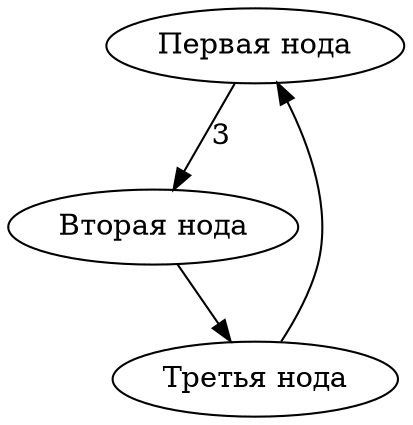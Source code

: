 digraph {
	node00[label="Первая нода"];
	node01[label="Вторая нода"];
	node02[label="Третья нода"];
	

	node00 -> node01 [label="3"];
	node01 -> node02;
	node02 -> node00;
}
